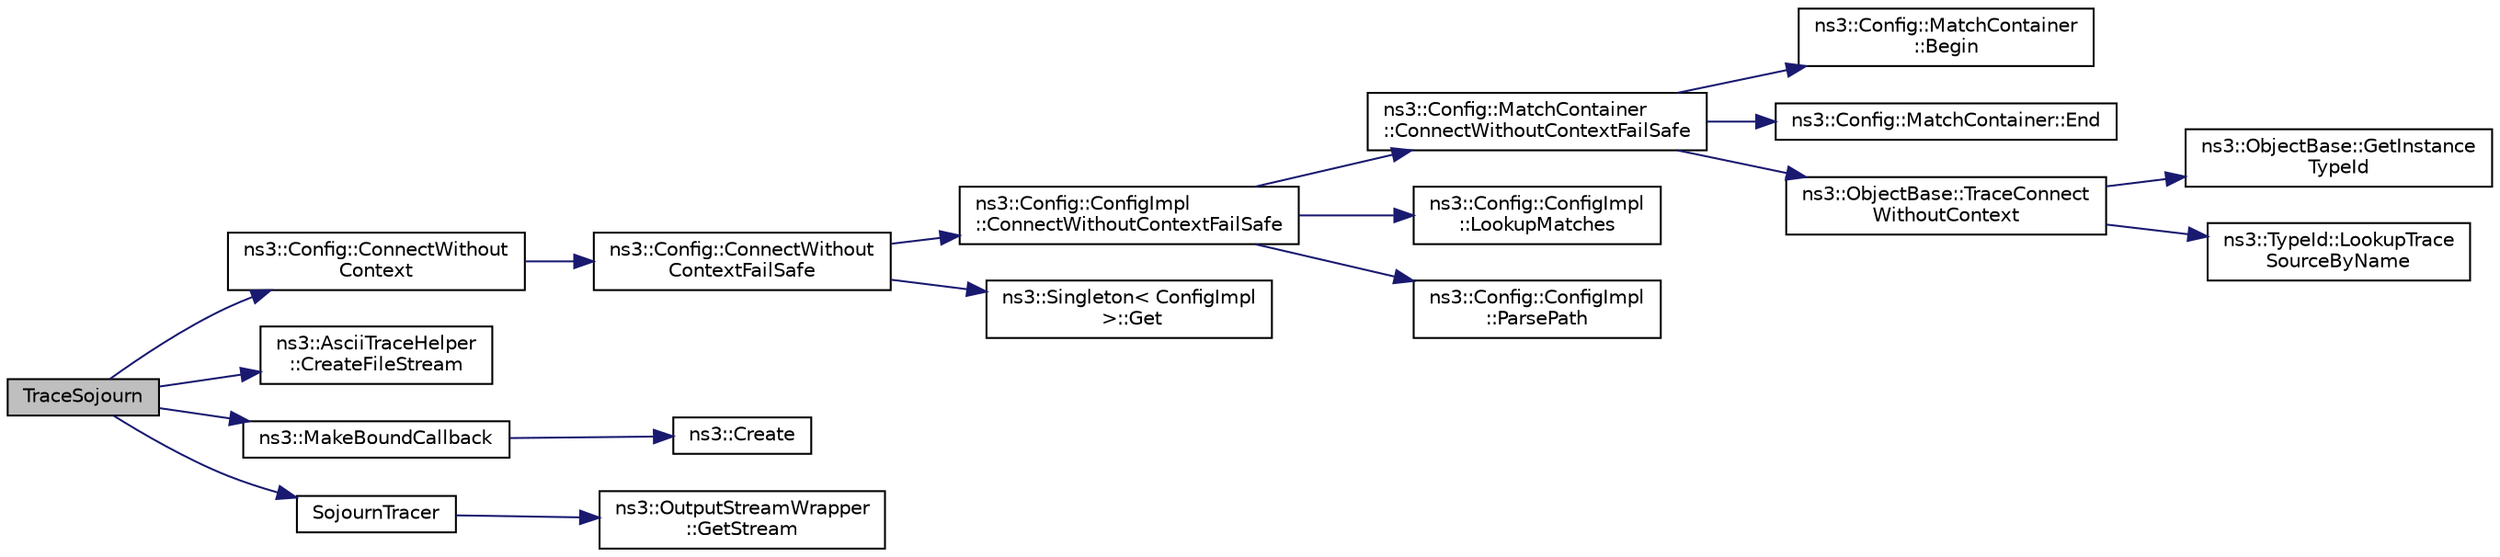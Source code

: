 digraph "TraceSojourn"
{
 // LATEX_PDF_SIZE
  edge [fontname="Helvetica",fontsize="10",labelfontname="Helvetica",labelfontsize="10"];
  node [fontname="Helvetica",fontsize="10",shape=record];
  rankdir="LR";
  Node1 [label="TraceSojourn",height=0.2,width=0.4,color="black", fillcolor="grey75", style="filled", fontcolor="black",tooltip=" "];
  Node1 -> Node2 [color="midnightblue",fontsize="10",style="solid",fontname="Helvetica"];
  Node2 [label="ns3::Config::ConnectWithout\lContext",height=0.2,width=0.4,color="black", fillcolor="white", style="filled",URL="$group__config.html#gaa2f896aa7021f95fffabc80b2ec22e08",tooltip=" "];
  Node2 -> Node3 [color="midnightblue",fontsize="10",style="solid",fontname="Helvetica"];
  Node3 [label="ns3::Config::ConnectWithout\lContextFailSafe",height=0.2,width=0.4,color="black", fillcolor="white", style="filled",URL="$namespacens3_1_1_config.html#afe7da9182a8f57ffe79c2bd0e434af50",tooltip="This function will attempt to find all trace sources which match the input path and will then connect..."];
  Node3 -> Node4 [color="midnightblue",fontsize="10",style="solid",fontname="Helvetica"];
  Node4 [label="ns3::Config::ConfigImpl\l::ConnectWithoutContextFailSafe",height=0.2,width=0.4,color="black", fillcolor="white", style="filled",URL="$classns3_1_1_config_1_1_config_impl.html#ad1c0e6cee4c741cec307733401016046",tooltip="This function will attempt to find all trace sources which match the input path and will then connect..."];
  Node4 -> Node5 [color="midnightblue",fontsize="10",style="solid",fontname="Helvetica"];
  Node5 [label="ns3::Config::MatchContainer\l::ConnectWithoutContextFailSafe",height=0.2,width=0.4,color="black", fillcolor="white", style="filled",URL="$classns3_1_1_config_1_1_match_container.html#aa6369ee36c377bef74655264ff2cde3a",tooltip="Connect the specified sink to all the objects stored in this container."];
  Node5 -> Node6 [color="midnightblue",fontsize="10",style="solid",fontname="Helvetica"];
  Node6 [label="ns3::Config::MatchContainer\l::Begin",height=0.2,width=0.4,color="black", fillcolor="white", style="filled",URL="$classns3_1_1_config_1_1_match_container.html#afdad67605b13bdcf5a45a512563d1b6c",tooltip=" "];
  Node5 -> Node7 [color="midnightblue",fontsize="10",style="solid",fontname="Helvetica"];
  Node7 [label="ns3::Config::MatchContainer::End",height=0.2,width=0.4,color="black", fillcolor="white", style="filled",URL="$classns3_1_1_config_1_1_match_container.html#a6b65ea9c9c12467bf68edd5bcfe42a6d",tooltip=" "];
  Node5 -> Node8 [color="midnightblue",fontsize="10",style="solid",fontname="Helvetica"];
  Node8 [label="ns3::ObjectBase::TraceConnect\lWithoutContext",height=0.2,width=0.4,color="black", fillcolor="white", style="filled",URL="$classns3_1_1_object_base.html#a1be45f6fd561e75dcac9dfa81b2b81e4",tooltip="Connect a TraceSource to a Callback without a context."];
  Node8 -> Node9 [color="midnightblue",fontsize="10",style="solid",fontname="Helvetica"];
  Node9 [label="ns3::ObjectBase::GetInstance\lTypeId",height=0.2,width=0.4,color="black", fillcolor="white", style="filled",URL="$classns3_1_1_object_base.html#abe5b43a6f5b99a92a4c3122db31f06fb",tooltip="Get the most derived TypeId for this Object."];
  Node8 -> Node10 [color="midnightblue",fontsize="10",style="solid",fontname="Helvetica"];
  Node10 [label="ns3::TypeId::LookupTrace\lSourceByName",height=0.2,width=0.4,color="black", fillcolor="white", style="filled",URL="$classns3_1_1_type_id.html#a9a07e9b925ebf9257c9f4f0732901502",tooltip="Find a TraceSource by name."];
  Node4 -> Node11 [color="midnightblue",fontsize="10",style="solid",fontname="Helvetica"];
  Node11 [label="ns3::Config::ConfigImpl\l::LookupMatches",height=0.2,width=0.4,color="black", fillcolor="white", style="filled",URL="$classns3_1_1_config_1_1_config_impl.html#aef8d461e235704cdeb8a85581ba249fb",tooltip=" "];
  Node4 -> Node12 [color="midnightblue",fontsize="10",style="solid",fontname="Helvetica"];
  Node12 [label="ns3::Config::ConfigImpl\l::ParsePath",height=0.2,width=0.4,color="black", fillcolor="white", style="filled",URL="$classns3_1_1_config_1_1_config_impl.html#ab482a563857309e0e70beba3af32be71",tooltip="Break a Config path into the leading path and the last leaf token."];
  Node3 -> Node13 [color="midnightblue",fontsize="10",style="solid",fontname="Helvetica"];
  Node13 [label="ns3::Singleton\< ConfigImpl\l \>::Get",height=0.2,width=0.4,color="black", fillcolor="white", style="filled",URL="$classns3_1_1_singleton.html#a80a2cd3c25a27ea72add7a9f7a141ffa",tooltip="Get a pointer to the singleton instance."];
  Node1 -> Node14 [color="midnightblue",fontsize="10",style="solid",fontname="Helvetica"];
  Node14 [label="ns3::AsciiTraceHelper\l::CreateFileStream",height=0.2,width=0.4,color="black", fillcolor="white", style="filled",URL="$classns3_1_1_ascii_trace_helper.html#a44960bf2ca32835024eaedd26d1c4f94",tooltip="Create and initialize an output stream object we'll use to write the traced bits."];
  Node1 -> Node15 [color="midnightblue",fontsize="10",style="solid",fontname="Helvetica"];
  Node15 [label="ns3::MakeBoundCallback",height=0.2,width=0.4,color="black", fillcolor="white", style="filled",URL="$group__makeboundcallback.html#ga1725d6362e6065faa0709f7c93f8d770",tooltip="Make Callbacks with one bound argument."];
  Node15 -> Node16 [color="midnightblue",fontsize="10",style="solid",fontname="Helvetica"];
  Node16 [label="ns3::Create",height=0.2,width=0.4,color="black", fillcolor="white", style="filled",URL="$group__ptr.html#ga086d8d4a76485a155f0408b85dcebede",tooltip="Create class instances by constructors with varying numbers of arguments and return them by Ptr."];
  Node1 -> Node17 [color="midnightblue",fontsize="10",style="solid",fontname="Helvetica"];
  Node17 [label="SojournTracer",height=0.2,width=0.4,color="black", fillcolor="white", style="filled",URL="$codel-vs-pfifo-asymmetric_8cc.html#a7571ed1405adbaf36848627d33f8bbfd",tooltip=" "];
  Node17 -> Node18 [color="midnightblue",fontsize="10",style="solid",fontname="Helvetica"];
  Node18 [label="ns3::OutputStreamWrapper\l::GetStream",height=0.2,width=0.4,color="black", fillcolor="white", style="filled",URL="$classns3_1_1_output_stream_wrapper.html#a0cf30a4188ab6fdae2b2ab74db11acc2",tooltip="Return a pointer to an ostream previously set in the wrapper."];
}
